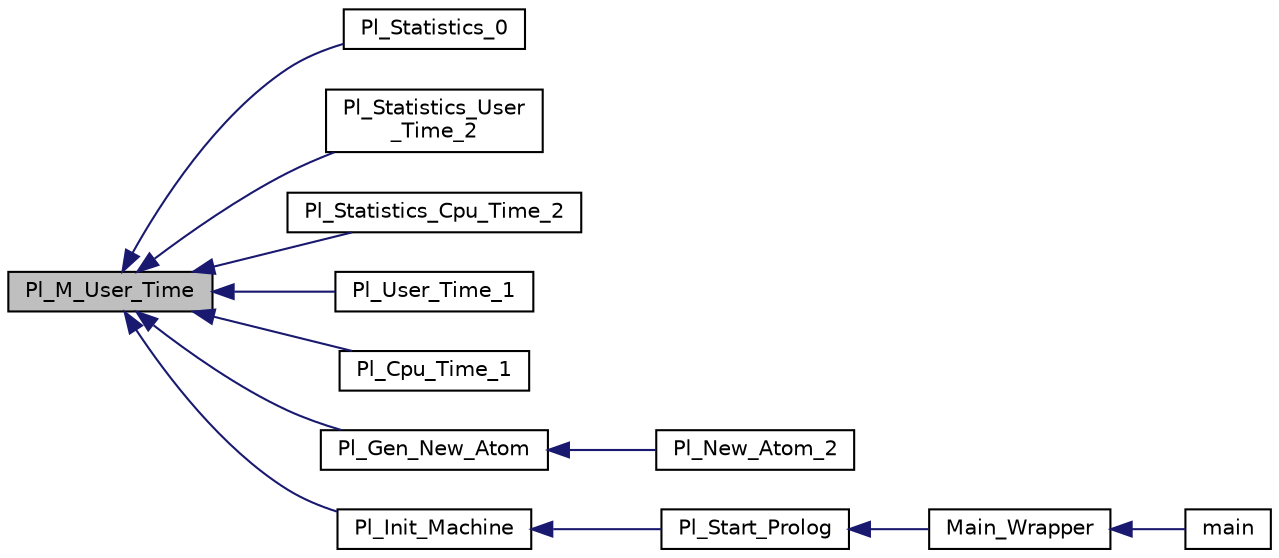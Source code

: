 digraph "Pl_M_User_Time"
{
  edge [fontname="Helvetica",fontsize="10",labelfontname="Helvetica",labelfontsize="10"];
  node [fontname="Helvetica",fontsize="10",shape=record];
  rankdir="LR";
  Node1 [label="Pl_M_User_Time",height=0.2,width=0.4,color="black", fillcolor="grey75", style="filled", fontcolor="black"];
  Node1 -> Node2 [dir="back",color="midnightblue",fontsize="10",style="solid",fontname="Helvetica"];
  Node2 [label="Pl_Statistics_0",height=0.2,width=0.4,color="black", fillcolor="white", style="filled",URL="$stat__c_8c.html#ac3ca75b60c32cebe268f09f6019cebf5"];
  Node1 -> Node3 [dir="back",color="midnightblue",fontsize="10",style="solid",fontname="Helvetica"];
  Node3 [label="Pl_Statistics_User\l_Time_2",height=0.2,width=0.4,color="black", fillcolor="white", style="filled",URL="$stat__c_8c.html#a31dd8b256e9eeead99b284ed63b00f5e"];
  Node1 -> Node4 [dir="back",color="midnightblue",fontsize="10",style="solid",fontname="Helvetica"];
  Node4 [label="Pl_Statistics_Cpu_Time_2",height=0.2,width=0.4,color="black", fillcolor="white", style="filled",URL="$stat__c_8c.html#a3eeb78e65b2f48b2b312dc3a4fef60c4"];
  Node1 -> Node5 [dir="back",color="midnightblue",fontsize="10",style="solid",fontname="Helvetica"];
  Node5 [label="Pl_User_Time_1",height=0.2,width=0.4,color="black", fillcolor="white", style="filled",URL="$stat__c_8c.html#a70f11660e3724ecdaec39a13370c1e39"];
  Node1 -> Node6 [dir="back",color="midnightblue",fontsize="10",style="solid",fontname="Helvetica"];
  Node6 [label="Pl_Cpu_Time_1",height=0.2,width=0.4,color="black", fillcolor="white", style="filled",URL="$stat__c_8c.html#ae151a14569d7fb2105a557689b0188d1"];
  Node1 -> Node7 [dir="back",color="midnightblue",fontsize="10",style="solid",fontname="Helvetica"];
  Node7 [label="Pl_Gen_New_Atom",height=0.2,width=0.4,color="black", fillcolor="white", style="filled",URL="$atom_8h.html#aa3ca6203017a3debae6d043cc6cc888f"];
  Node7 -> Node8 [dir="back",color="midnightblue",fontsize="10",style="solid",fontname="Helvetica"];
  Node8 [label="Pl_New_Atom_2",height=0.2,width=0.4,color="black", fillcolor="white", style="filled",URL="$atom__c_8c.html#afb2d1d0468197b3b586ef9ecee4eaa13"];
  Node1 -> Node9 [dir="back",color="midnightblue",fontsize="10",style="solid",fontname="Helvetica"];
  Node9 [label="Pl_Init_Machine",height=0.2,width=0.4,color="black", fillcolor="white", style="filled",URL="$machine_8h.html#a7ade20c3e93babe3edde8f66a51e3127"];
  Node9 -> Node10 [dir="back",color="midnightblue",fontsize="10",style="solid",fontname="Helvetica"];
  Node10 [label="Pl_Start_Prolog",height=0.2,width=0.4,color="black", fillcolor="white", style="filled",URL="$gprolog_8h.html#a79163a775d949cf493a9f7b28bf4fc09"];
  Node10 -> Node11 [dir="back",color="midnightblue",fontsize="10",style="solid",fontname="Helvetica"];
  Node11 [label="Main_Wrapper",height=0.2,width=0.4,color="black", fillcolor="white", style="filled",URL="$main_8c.html#a335bb6fe70cf4c383aec5baef5f39e47"];
  Node11 -> Node12 [dir="back",color="midnightblue",fontsize="10",style="solid",fontname="Helvetica"];
  Node12 [label="main",height=0.2,width=0.4,color="black", fillcolor="white", style="filled",URL="$main_8c.html#a0ddf1224851353fc92bfbff6f499fa97"];
}
